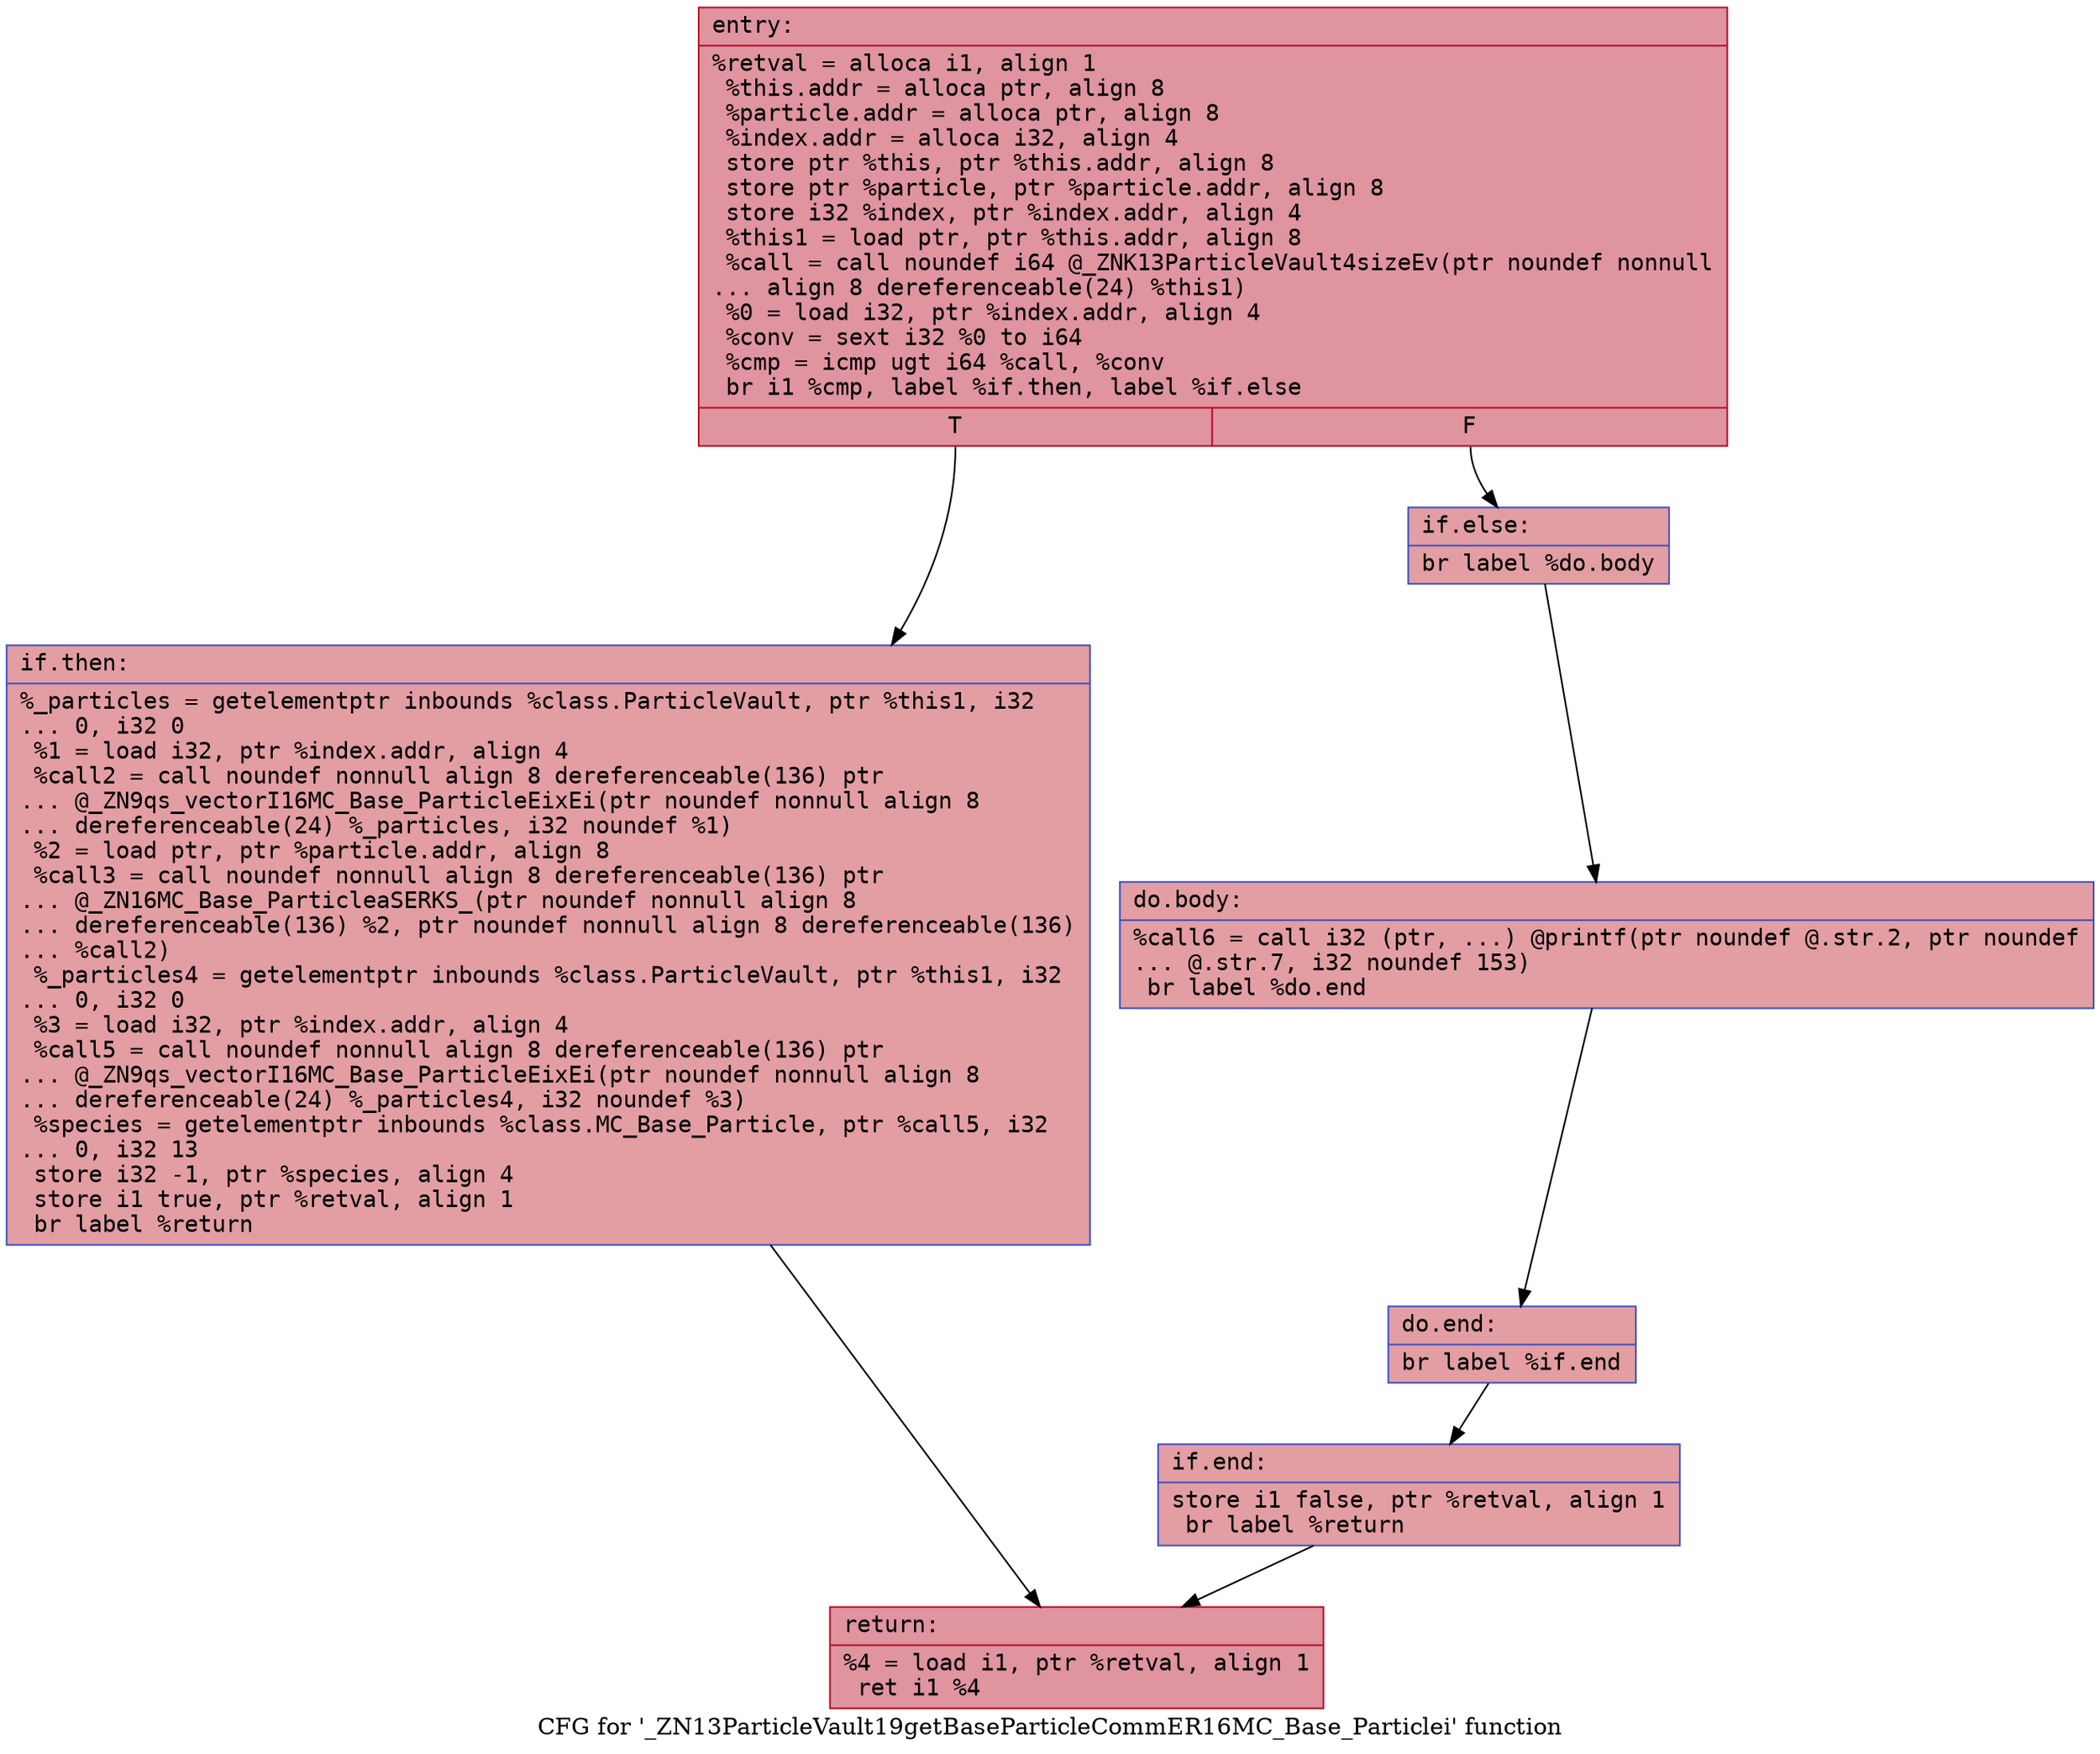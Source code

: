 digraph "CFG for '_ZN13ParticleVault19getBaseParticleCommER16MC_Base_Particlei' function" {
	label="CFG for '_ZN13ParticleVault19getBaseParticleCommER16MC_Base_Particlei' function";

	Node0x5617e7d3ff00 [shape=record,color="#b70d28ff", style=filled, fillcolor="#b70d2870" fontname="Courier",label="{entry:\l|  %retval = alloca i1, align 1\l  %this.addr = alloca ptr, align 8\l  %particle.addr = alloca ptr, align 8\l  %index.addr = alloca i32, align 4\l  store ptr %this, ptr %this.addr, align 8\l  store ptr %particle, ptr %particle.addr, align 8\l  store i32 %index, ptr %index.addr, align 4\l  %this1 = load ptr, ptr %this.addr, align 8\l  %call = call noundef i64 @_ZNK13ParticleVault4sizeEv(ptr noundef nonnull\l... align 8 dereferenceable(24) %this1)\l  %0 = load i32, ptr %index.addr, align 4\l  %conv = sext i32 %0 to i64\l  %cmp = icmp ugt i64 %call, %conv\l  br i1 %cmp, label %if.then, label %if.else\l|{<s0>T|<s1>F}}"];
	Node0x5617e7d3ff00:s0 -> Node0x5617e7d40800[tooltip="entry -> if.then\nProbability 50.00%" ];
	Node0x5617e7d3ff00:s1 -> Node0x5617e7d40a10[tooltip="entry -> if.else\nProbability 50.00%" ];
	Node0x5617e7d40800 [shape=record,color="#3d50c3ff", style=filled, fillcolor="#be242e70" fontname="Courier",label="{if.then:\l|  %_particles = getelementptr inbounds %class.ParticleVault, ptr %this1, i32\l... 0, i32 0\l  %1 = load i32, ptr %index.addr, align 4\l  %call2 = call noundef nonnull align 8 dereferenceable(136) ptr\l... @_ZN9qs_vectorI16MC_Base_ParticleEixEi(ptr noundef nonnull align 8\l... dereferenceable(24) %_particles, i32 noundef %1)\l  %2 = load ptr, ptr %particle.addr, align 8\l  %call3 = call noundef nonnull align 8 dereferenceable(136) ptr\l... @_ZN16MC_Base_ParticleaSERKS_(ptr noundef nonnull align 8\l... dereferenceable(136) %2, ptr noundef nonnull align 8 dereferenceable(136)\l... %call2)\l  %_particles4 = getelementptr inbounds %class.ParticleVault, ptr %this1, i32\l... 0, i32 0\l  %3 = load i32, ptr %index.addr, align 4\l  %call5 = call noundef nonnull align 8 dereferenceable(136) ptr\l... @_ZN9qs_vectorI16MC_Base_ParticleEixEi(ptr noundef nonnull align 8\l... dereferenceable(24) %_particles4, i32 noundef %3)\l  %species = getelementptr inbounds %class.MC_Base_Particle, ptr %call5, i32\l... 0, i32 13\l  store i32 -1, ptr %species, align 4\l  store i1 true, ptr %retval, align 1\l  br label %return\l}"];
	Node0x5617e7d40800 -> Node0x5617e7d415a0[tooltip="if.then -> return\nProbability 100.00%" ];
	Node0x5617e7d40a10 [shape=record,color="#3d50c3ff", style=filled, fillcolor="#be242e70" fontname="Courier",label="{if.else:\l|  br label %do.body\l}"];
	Node0x5617e7d40a10 -> Node0x5617e7d41680[tooltip="if.else -> do.body\nProbability 100.00%" ];
	Node0x5617e7d41680 [shape=record,color="#3d50c3ff", style=filled, fillcolor="#be242e70" fontname="Courier",label="{do.body:\l|  %call6 = call i32 (ptr, ...) @printf(ptr noundef @.str.2, ptr noundef\l... @.str.7, i32 noundef 153)\l  br label %do.end\l}"];
	Node0x5617e7d41680 -> Node0x5617e7d417d0[tooltip="do.body -> do.end\nProbability 100.00%" ];
	Node0x5617e7d417d0 [shape=record,color="#3d50c3ff", style=filled, fillcolor="#be242e70" fontname="Courier",label="{do.end:\l|  br label %if.end\l}"];
	Node0x5617e7d417d0 -> Node0x5617e7d418b0[tooltip="do.end -> if.end\nProbability 100.00%" ];
	Node0x5617e7d418b0 [shape=record,color="#3d50c3ff", style=filled, fillcolor="#be242e70" fontname="Courier",label="{if.end:\l|  store i1 false, ptr %retval, align 1\l  br label %return\l}"];
	Node0x5617e7d418b0 -> Node0x5617e7d415a0[tooltip="if.end -> return\nProbability 100.00%" ];
	Node0x5617e7d415a0 [shape=record,color="#b70d28ff", style=filled, fillcolor="#b70d2870" fontname="Courier",label="{return:\l|  %4 = load i1, ptr %retval, align 1\l  ret i1 %4\l}"];
}
